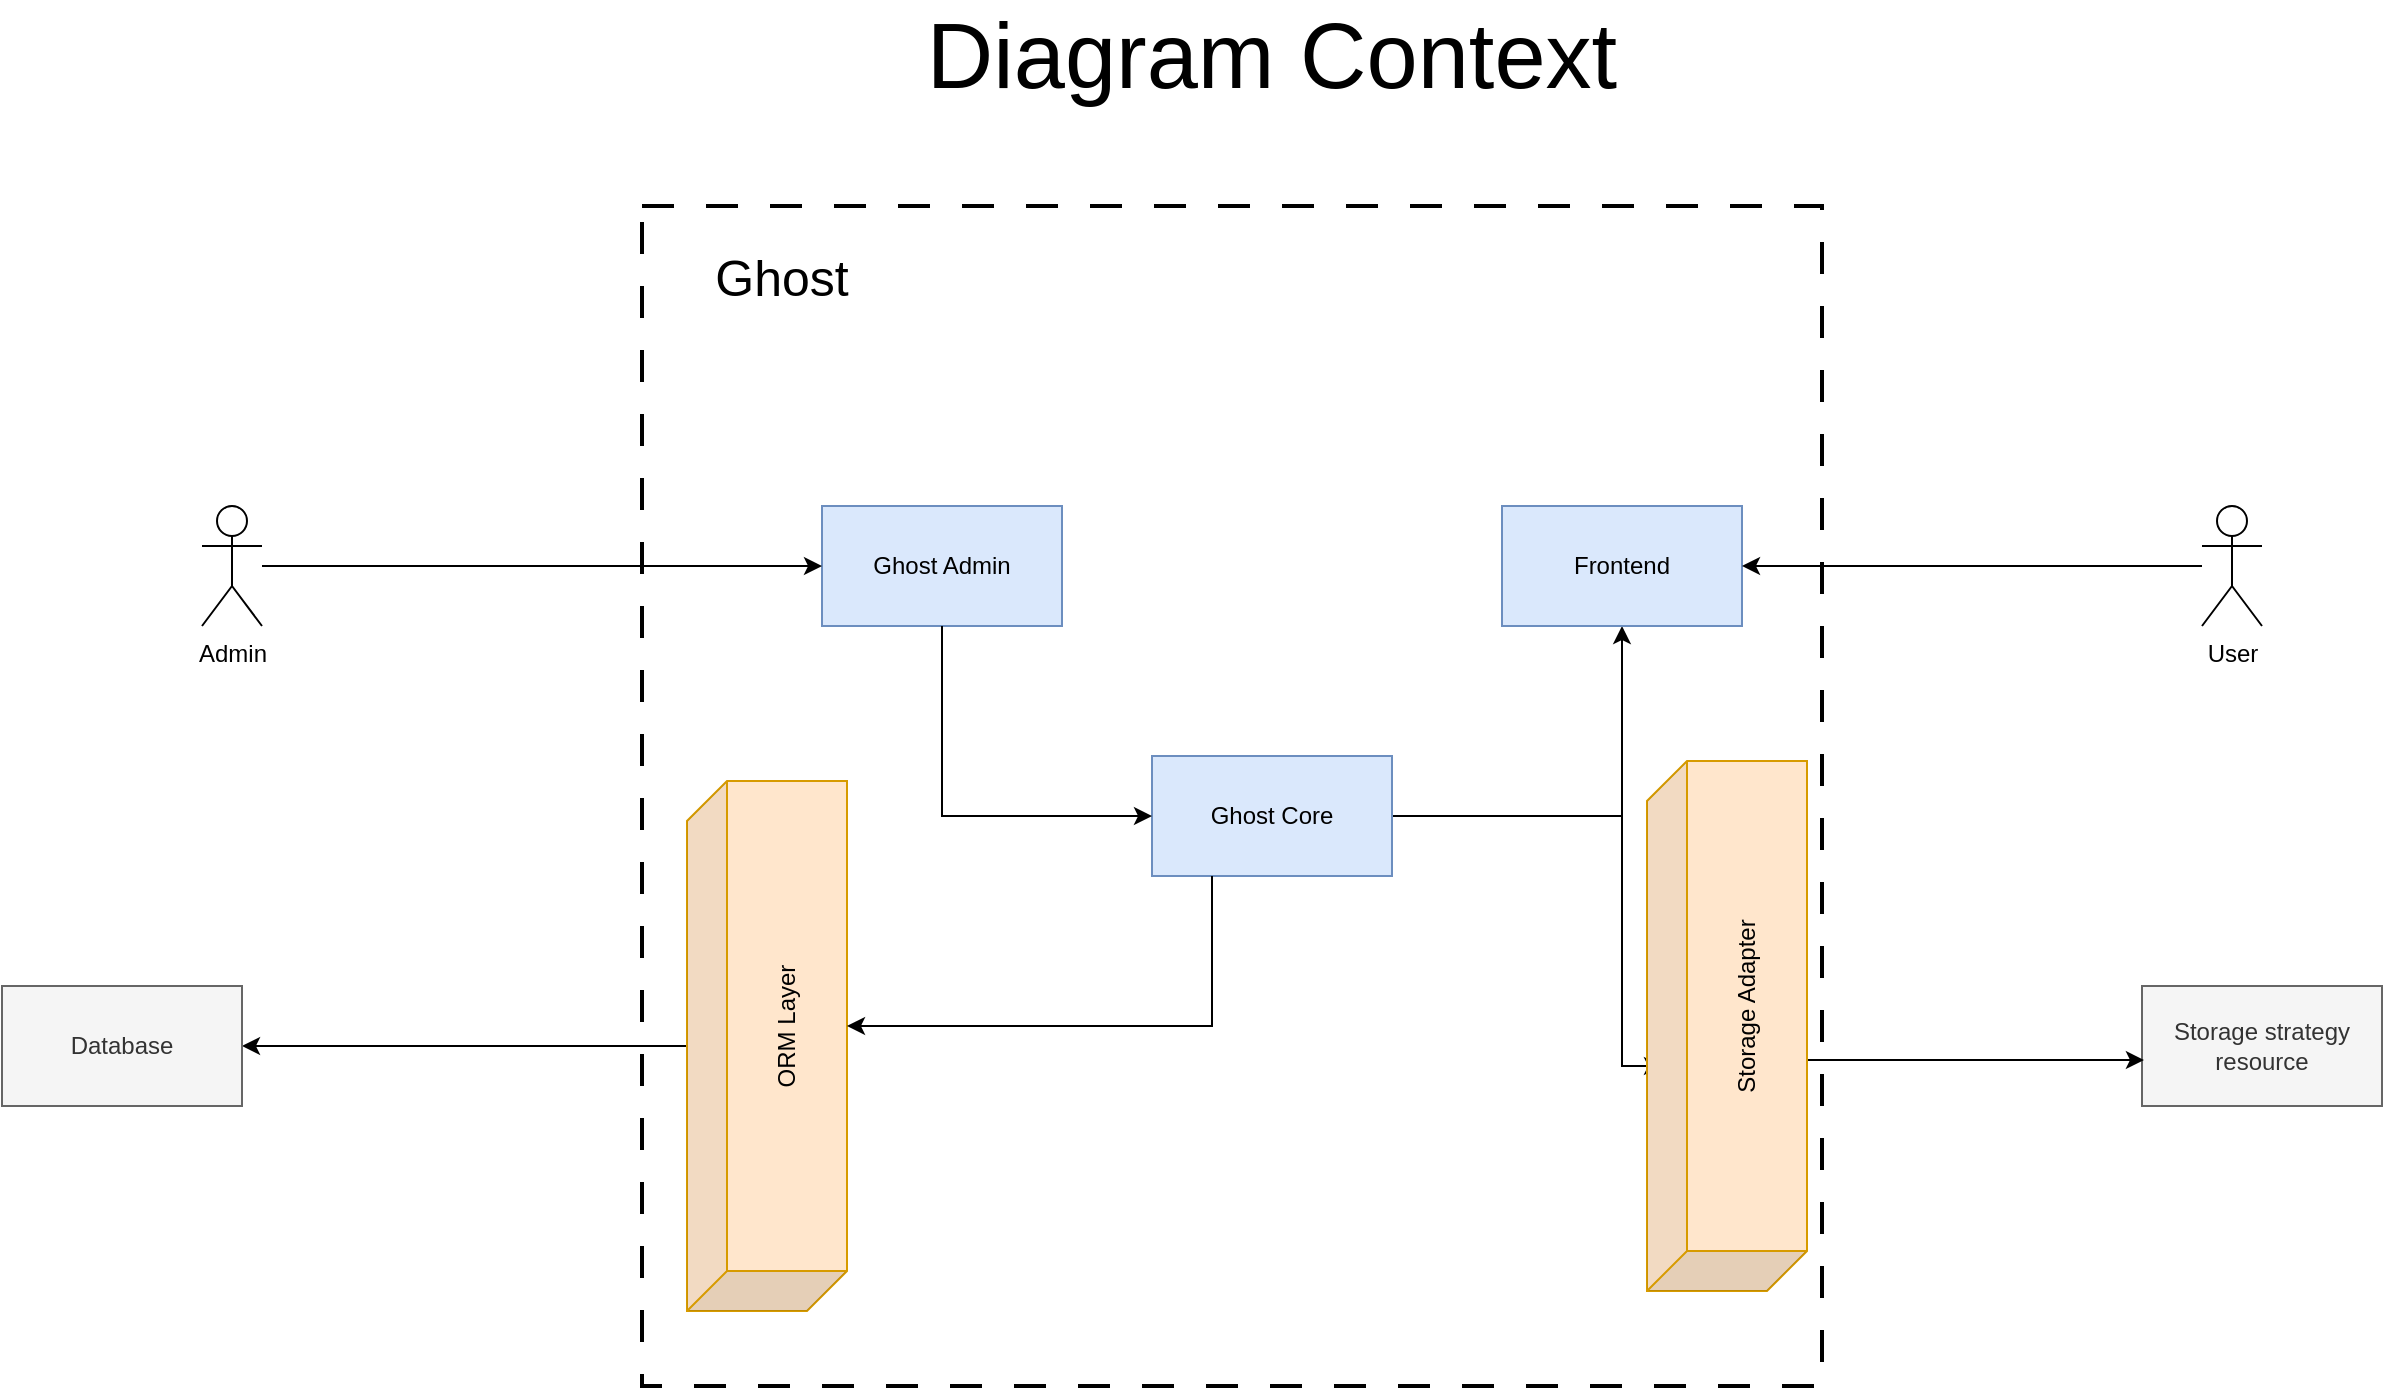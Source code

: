 <mxfile version="21.2.1" type="github">
  <diagram name="Page-1" id="_ydn3LUw1yG9bs5Q3jCW">
    <mxGraphModel dx="2534" dy="803" grid="1" gridSize="10" guides="1" tooltips="1" connect="1" arrows="1" fold="1" page="1" pageScale="1" pageWidth="1100" pageHeight="850" math="0" shadow="0">
      <root>
        <mxCell id="0" />
        <mxCell id="1" parent="0" />
        <mxCell id="O_hkodhPxXUhkWjC5r43-2" value="" style="whiteSpace=wrap;html=1;aspect=fixed;fillColor=none;dashed=1;dashPattern=8 8;strokeWidth=2;" parent="1" vertex="1">
          <mxGeometry x="250" y="120" width="590" height="590" as="geometry" />
        </mxCell>
        <mxCell id="O_hkodhPxXUhkWjC5r43-10" style="edgeStyle=orthogonalEdgeStyle;rounded=0;orthogonalLoop=1;jettySize=auto;html=1;" parent="1" source="O_hkodhPxXUhkWjC5r43-3" target="O_hkodhPxXUhkWjC5r43-6" edge="1">
          <mxGeometry relative="1" as="geometry" />
        </mxCell>
        <mxCell id="O_hkodhPxXUhkWjC5r43-18" style="edgeStyle=orthogonalEdgeStyle;rounded=0;orthogonalLoop=1;jettySize=auto;html=1;" parent="1" source="O_hkodhPxXUhkWjC5r43-3" edge="1">
          <mxGeometry relative="1" as="geometry">
            <mxPoint x="760" y="550" as="targetPoint" />
            <Array as="points">
              <mxPoint x="740" y="425" />
              <mxPoint x="740" y="550" />
              <mxPoint x="752" y="550" />
            </Array>
          </mxGeometry>
        </mxCell>
        <mxCell id="O_hkodhPxXUhkWjC5r43-3" value="Ghost Core&lt;br&gt;" style="rounded=0;whiteSpace=wrap;html=1;fillColor=#dae8fc;strokeColor=#6c8ebf;" parent="1" vertex="1">
          <mxGeometry x="505" y="395" width="120" height="60" as="geometry" />
        </mxCell>
        <mxCell id="O_hkodhPxXUhkWjC5r43-4" value="Ghost Admin" style="rounded=0;whiteSpace=wrap;html=1;fillColor=#dae8fc;strokeColor=#6c8ebf;" parent="1" vertex="1">
          <mxGeometry x="340" y="270" width="120" height="60" as="geometry" />
        </mxCell>
        <mxCell id="O_hkodhPxXUhkWjC5r43-5" value="" style="endArrow=classic;html=1;rounded=0;exitX=0.5;exitY=1;exitDx=0;exitDy=0;entryX=0;entryY=0.5;entryDx=0;entryDy=0;edgeStyle=orthogonalEdgeStyle;" parent="1" source="O_hkodhPxXUhkWjC5r43-4" target="O_hkodhPxXUhkWjC5r43-3" edge="1">
          <mxGeometry width="50" height="50" relative="1" as="geometry">
            <mxPoint x="390" y="410" as="sourcePoint" />
            <mxPoint x="440" y="360" as="targetPoint" />
          </mxGeometry>
        </mxCell>
        <mxCell id="O_hkodhPxXUhkWjC5r43-6" value="Frontend" style="rounded=0;whiteSpace=wrap;html=1;fillColor=#dae8fc;strokeColor=#6c8ebf;" parent="1" vertex="1">
          <mxGeometry x="680" y="270" width="120" height="60" as="geometry" />
        </mxCell>
        <mxCell id="O_hkodhPxXUhkWjC5r43-8" value="Ghost" style="text;html=1;strokeColor=none;fillColor=none;align=center;verticalAlign=middle;whiteSpace=wrap;rounded=0;fontSize=25;" parent="1" vertex="1">
          <mxGeometry x="290" y="140" width="60" height="30" as="geometry" />
        </mxCell>
        <mxCell id="O_hkodhPxXUhkWjC5r43-12" style="edgeStyle=orthogonalEdgeStyle;rounded=0;orthogonalLoop=1;jettySize=auto;html=1;entryX=1;entryY=0.5;entryDx=0;entryDy=0;" parent="1" source="O_hkodhPxXUhkWjC5r43-11" target="O_hkodhPxXUhkWjC5r43-6" edge="1">
          <mxGeometry relative="1" as="geometry" />
        </mxCell>
        <mxCell id="O_hkodhPxXUhkWjC5r43-11" value="User" style="shape=umlActor;verticalLabelPosition=bottom;verticalAlign=top;html=1;outlineConnect=0;" parent="1" vertex="1">
          <mxGeometry x="1030" y="270" width="30" height="60" as="geometry" />
        </mxCell>
        <mxCell id="O_hkodhPxXUhkWjC5r43-14" style="edgeStyle=orthogonalEdgeStyle;rounded=0;orthogonalLoop=1;jettySize=auto;html=1;" parent="1" source="O_hkodhPxXUhkWjC5r43-13" target="O_hkodhPxXUhkWjC5r43-4" edge="1">
          <mxGeometry relative="1" as="geometry" />
        </mxCell>
        <mxCell id="O_hkodhPxXUhkWjC5r43-13" value="Admin" style="shape=umlActor;verticalLabelPosition=bottom;verticalAlign=top;html=1;outlineConnect=0;" parent="1" vertex="1">
          <mxGeometry x="30" y="270" width="30" height="60" as="geometry" />
        </mxCell>
        <mxCell id="O_hkodhPxXUhkWjC5r43-20" value="Storage strategy resource" style="rounded=0;whiteSpace=wrap;html=1;fillColor=#f5f5f5;fontColor=#333333;strokeColor=#666666;" parent="1" vertex="1">
          <mxGeometry x="1000" y="510" width="120" height="60" as="geometry" />
        </mxCell>
        <mxCell id="O_hkodhPxXUhkWjC5r43-22" style="edgeStyle=orthogonalEdgeStyle;rounded=0;orthogonalLoop=1;jettySize=auto;html=1;entryX=0.008;entryY=0.617;entryDx=0;entryDy=0;entryPerimeter=0;exitX=0.436;exitY=1.006;exitDx=0;exitDy=0;exitPerimeter=0;" parent="1" source="O_hkodhPxXUhkWjC5r43-21" target="O_hkodhPxXUhkWjC5r43-20" edge="1">
          <mxGeometry relative="1" as="geometry">
            <Array as="points" />
          </mxGeometry>
        </mxCell>
        <mxCell id="O_hkodhPxXUhkWjC5r43-21" value="Storage Adapter" style="shape=cube;whiteSpace=wrap;html=1;boundedLbl=1;backgroundOutline=1;darkOpacity=0.05;darkOpacity2=0.1;rotation=-90;fillColor=#ffe6cc;strokeColor=#d79b00;" parent="1" vertex="1">
          <mxGeometry x="660" y="490" width="265" height="80" as="geometry" />
        </mxCell>
        <mxCell id="O_hkodhPxXUhkWjC5r43-26" style="edgeStyle=orthogonalEdgeStyle;rounded=0;orthogonalLoop=1;jettySize=auto;html=1;entryX=1;entryY=0.5;entryDx=0;entryDy=0;exitX=0.5;exitY=-0.006;exitDx=0;exitDy=0;exitPerimeter=0;" parent="1" target="O_hkodhPxXUhkWjC5r43-25" edge="1" source="O_hkodhPxXUhkWjC5r43-23">
          <mxGeometry relative="1" as="geometry">
            <mxPoint x="110" y="540" as="sourcePoint" />
          </mxGeometry>
        </mxCell>
        <mxCell id="O_hkodhPxXUhkWjC5r43-23" value="ORM Layer" style="shape=cube;whiteSpace=wrap;html=1;boundedLbl=1;backgroundOutline=1;darkOpacity=0.05;darkOpacity2=0.1;rotation=-90;fillColor=#ffe6cc;strokeColor=#d79b00;" parent="1" vertex="1">
          <mxGeometry x="180" y="500" width="265" height="80" as="geometry" />
        </mxCell>
        <mxCell id="O_hkodhPxXUhkWjC5r43-24" value="" style="endArrow=classic;html=1;rounded=0;exitX=0.25;exitY=1;exitDx=0;exitDy=0;entryX=0;entryY=0;entryDx=142.5;entryDy=80;entryPerimeter=0;edgeStyle=orthogonalEdgeStyle;" parent="1" source="O_hkodhPxXUhkWjC5r43-3" target="O_hkodhPxXUhkWjC5r43-23" edge="1">
          <mxGeometry width="50" height="50" relative="1" as="geometry">
            <mxPoint x="440" y="420" as="sourcePoint" />
            <mxPoint x="490" y="370" as="targetPoint" />
          </mxGeometry>
        </mxCell>
        <mxCell id="O_hkodhPxXUhkWjC5r43-25" value="Database" style="rounded=0;whiteSpace=wrap;html=1;fillColor=#f5f5f5;fontColor=#333333;strokeColor=#666666;" parent="1" vertex="1">
          <mxGeometry x="-70" y="510" width="120" height="60" as="geometry" />
        </mxCell>
        <mxCell id="O_hkodhPxXUhkWjC5r43-27" value="&lt;font style=&quot;font-size: 46px;&quot;&gt;Diagram Context&lt;/font&gt;" style="text;html=1;strokeColor=none;fillColor=none;align=center;verticalAlign=middle;whiteSpace=wrap;rounded=0;fontSize=32;" parent="1" vertex="1">
          <mxGeometry x="360" y="30" width="410" height="30" as="geometry" />
        </mxCell>
      </root>
    </mxGraphModel>
  </diagram>
</mxfile>
